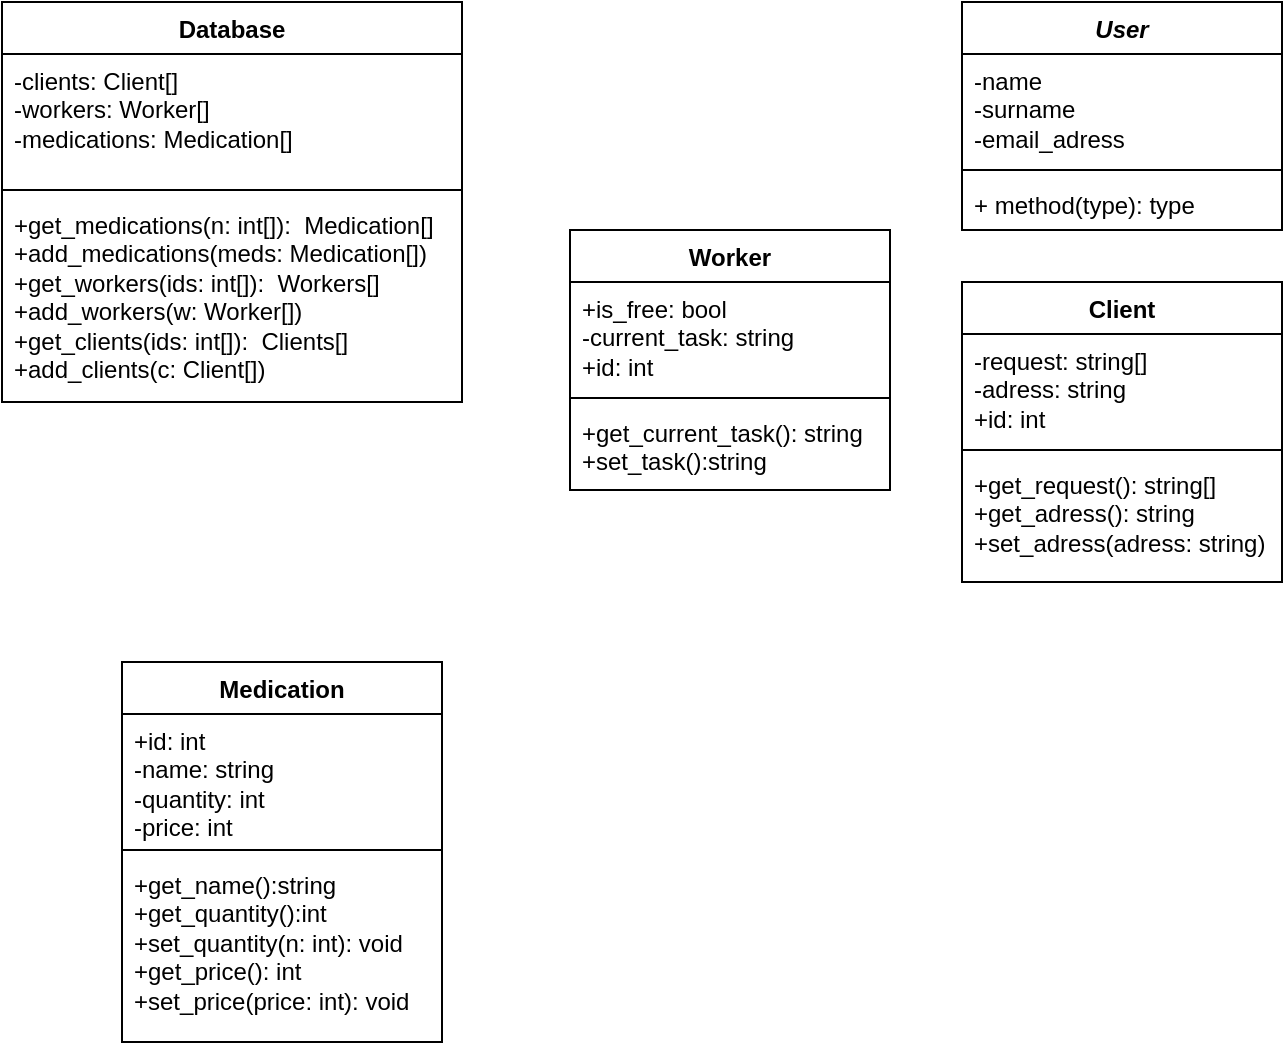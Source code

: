 <mxfile version="26.1.1">
  <diagram id="C5RBs43oDa-KdzZeNtuy" name="Page-1">
    <mxGraphModel dx="1430" dy="757" grid="1" gridSize="10" guides="1" tooltips="1" connect="1" arrows="1" fold="1" page="1" pageScale="1" pageWidth="827" pageHeight="1169" math="0" shadow="0">
      <root>
        <mxCell id="WIyWlLk6GJQsqaUBKTNV-0" />
        <mxCell id="WIyWlLk6GJQsqaUBKTNV-1" parent="WIyWlLk6GJQsqaUBKTNV-0" />
        <mxCell id="IxSXKOBwQXMGK9RXXxhk-0" value="Database" style="swimlane;fontStyle=1;align=center;verticalAlign=top;childLayout=stackLayout;horizontal=1;startSize=26;horizontalStack=0;resizeParent=1;resizeParentMax=0;resizeLast=0;collapsible=1;marginBottom=0;whiteSpace=wrap;html=1;" parent="WIyWlLk6GJQsqaUBKTNV-1" vertex="1">
          <mxGeometry x="50" y="520" width="230" height="200" as="geometry" />
        </mxCell>
        <mxCell id="IxSXKOBwQXMGK9RXXxhk-1" value="-clients: Client[]&lt;div&gt;-workers: Worker[]&lt;/div&gt;&lt;div&gt;-medications: Medication[]&lt;/div&gt;" style="text;strokeColor=none;fillColor=none;align=left;verticalAlign=top;spacingLeft=4;spacingRight=4;overflow=hidden;rotatable=0;points=[[0,0.5],[1,0.5]];portConstraint=eastwest;whiteSpace=wrap;html=1;" parent="IxSXKOBwQXMGK9RXXxhk-0" vertex="1">
          <mxGeometry y="26" width="230" height="64" as="geometry" />
        </mxCell>
        <mxCell id="IxSXKOBwQXMGK9RXXxhk-2" value="" style="line;strokeWidth=1;fillColor=none;align=left;verticalAlign=middle;spacingTop=-1;spacingLeft=3;spacingRight=3;rotatable=0;labelPosition=right;points=[];portConstraint=eastwest;strokeColor=inherit;" parent="IxSXKOBwQXMGK9RXXxhk-0" vertex="1">
          <mxGeometry y="90" width="230" height="8" as="geometry" />
        </mxCell>
        <mxCell id="IxSXKOBwQXMGK9RXXxhk-3" value="+get_medications(n: int[]):&amp;nbsp; Medication[]&lt;div&gt;+add_medications(meds: Medication[])&lt;/div&gt;&lt;div&gt;+get_workers(ids: int[]):&amp;nbsp; Workers[]&lt;div&gt;+add_workers(w: Worker[])&lt;/div&gt;&lt;div&gt;+get_clients(ids: int[]):&amp;nbsp; Clients[]&lt;div&gt;+add_clients(c: Client[])&lt;/div&gt;&lt;/div&gt;&lt;/div&gt;" style="text;strokeColor=none;fillColor=none;align=left;verticalAlign=top;spacingLeft=4;spacingRight=4;overflow=hidden;rotatable=0;points=[[0,0.5],[1,0.5]];portConstraint=eastwest;whiteSpace=wrap;html=1;" parent="IxSXKOBwQXMGK9RXXxhk-0" vertex="1">
          <mxGeometry y="98" width="230" height="102" as="geometry" />
        </mxCell>
        <mxCell id="IxSXKOBwQXMGK9RXXxhk-4" value="Client" style="swimlane;fontStyle=1;align=center;verticalAlign=top;childLayout=stackLayout;horizontal=1;startSize=26;horizontalStack=0;resizeParent=1;resizeParentMax=0;resizeLast=0;collapsible=1;marginBottom=0;whiteSpace=wrap;html=1;" parent="WIyWlLk6GJQsqaUBKTNV-1" vertex="1">
          <mxGeometry x="530" y="660" width="160" height="150" as="geometry" />
        </mxCell>
        <mxCell id="IxSXKOBwQXMGK9RXXxhk-5" value="&lt;div&gt;-request: string[]&lt;/div&gt;&lt;div&gt;-adress: string&lt;/div&gt;&lt;div&gt;+id: int&lt;/div&gt;" style="text;strokeColor=none;fillColor=none;align=left;verticalAlign=top;spacingLeft=4;spacingRight=4;overflow=hidden;rotatable=0;points=[[0,0.5],[1,0.5]];portConstraint=eastwest;whiteSpace=wrap;html=1;" parent="IxSXKOBwQXMGK9RXXxhk-4" vertex="1">
          <mxGeometry y="26" width="160" height="54" as="geometry" />
        </mxCell>
        <mxCell id="IxSXKOBwQXMGK9RXXxhk-6" value="" style="line;strokeWidth=1;fillColor=none;align=left;verticalAlign=middle;spacingTop=-1;spacingLeft=3;spacingRight=3;rotatable=0;labelPosition=right;points=[];portConstraint=eastwest;strokeColor=inherit;" parent="IxSXKOBwQXMGK9RXXxhk-4" vertex="1">
          <mxGeometry y="80" width="160" height="8" as="geometry" />
        </mxCell>
        <mxCell id="IxSXKOBwQXMGK9RXXxhk-7" value="+get_request(): string[]&lt;div&gt;+get_adress(): string&lt;/div&gt;&lt;div&gt;+set_adress(adress: string)&lt;/div&gt;" style="text;strokeColor=none;fillColor=none;align=left;verticalAlign=top;spacingLeft=4;spacingRight=4;overflow=hidden;rotatable=0;points=[[0,0.5],[1,0.5]];portConstraint=eastwest;whiteSpace=wrap;html=1;" parent="IxSXKOBwQXMGK9RXXxhk-4" vertex="1">
          <mxGeometry y="88" width="160" height="62" as="geometry" />
        </mxCell>
        <mxCell id="IxSXKOBwQXMGK9RXXxhk-8" value="&lt;i&gt;User&lt;/i&gt;" style="swimlane;fontStyle=1;align=center;verticalAlign=top;childLayout=stackLayout;horizontal=1;startSize=26;horizontalStack=0;resizeParent=1;resizeParentMax=0;resizeLast=0;collapsible=1;marginBottom=0;whiteSpace=wrap;html=1;" parent="WIyWlLk6GJQsqaUBKTNV-1" vertex="1">
          <mxGeometry x="530" y="520" width="160" height="114" as="geometry" />
        </mxCell>
        <mxCell id="IxSXKOBwQXMGK9RXXxhk-9" value="-name&lt;div&gt;-surname&lt;/div&gt;&lt;div&gt;-email_adress&lt;/div&gt;" style="text;strokeColor=none;fillColor=none;align=left;verticalAlign=top;spacingLeft=4;spacingRight=4;overflow=hidden;rotatable=0;points=[[0,0.5],[1,0.5]];portConstraint=eastwest;whiteSpace=wrap;html=1;" parent="IxSXKOBwQXMGK9RXXxhk-8" vertex="1">
          <mxGeometry y="26" width="160" height="54" as="geometry" />
        </mxCell>
        <mxCell id="IxSXKOBwQXMGK9RXXxhk-10" value="" style="line;strokeWidth=1;fillColor=none;align=left;verticalAlign=middle;spacingTop=-1;spacingLeft=3;spacingRight=3;rotatable=0;labelPosition=right;points=[];portConstraint=eastwest;strokeColor=inherit;" parent="IxSXKOBwQXMGK9RXXxhk-8" vertex="1">
          <mxGeometry y="80" width="160" height="8" as="geometry" />
        </mxCell>
        <mxCell id="IxSXKOBwQXMGK9RXXxhk-11" value="+ method(type): type" style="text;strokeColor=none;fillColor=none;align=left;verticalAlign=top;spacingLeft=4;spacingRight=4;overflow=hidden;rotatable=0;points=[[0,0.5],[1,0.5]];portConstraint=eastwest;whiteSpace=wrap;html=1;" parent="IxSXKOBwQXMGK9RXXxhk-8" vertex="1">
          <mxGeometry y="88" width="160" height="26" as="geometry" />
        </mxCell>
        <mxCell id="hbWUzLnRZI8flPJsr2iu-0" value="Worker" style="swimlane;fontStyle=1;align=center;verticalAlign=top;childLayout=stackLayout;horizontal=1;startSize=26;horizontalStack=0;resizeParent=1;resizeParentMax=0;resizeLast=0;collapsible=1;marginBottom=0;whiteSpace=wrap;html=1;" vertex="1" parent="WIyWlLk6GJQsqaUBKTNV-1">
          <mxGeometry x="334" y="634" width="160" height="130" as="geometry" />
        </mxCell>
        <mxCell id="hbWUzLnRZI8flPJsr2iu-1" value="&lt;div&gt;+is_free: bool&lt;/div&gt;&lt;div&gt;-current_task: string&lt;/div&gt;&lt;div&gt;+id: int&lt;/div&gt;" style="text;strokeColor=none;fillColor=none;align=left;verticalAlign=top;spacingLeft=4;spacingRight=4;overflow=hidden;rotatable=0;points=[[0,0.5],[1,0.5]];portConstraint=eastwest;whiteSpace=wrap;html=1;" vertex="1" parent="hbWUzLnRZI8flPJsr2iu-0">
          <mxGeometry y="26" width="160" height="54" as="geometry" />
        </mxCell>
        <mxCell id="hbWUzLnRZI8flPJsr2iu-2" value="" style="line;strokeWidth=1;fillColor=none;align=left;verticalAlign=middle;spacingTop=-1;spacingLeft=3;spacingRight=3;rotatable=0;labelPosition=right;points=[];portConstraint=eastwest;strokeColor=inherit;" vertex="1" parent="hbWUzLnRZI8flPJsr2iu-0">
          <mxGeometry y="80" width="160" height="8" as="geometry" />
        </mxCell>
        <mxCell id="hbWUzLnRZI8flPJsr2iu-3" value="+get_current_task(): string&lt;div&gt;+set_task():string&lt;/div&gt;" style="text;strokeColor=none;fillColor=none;align=left;verticalAlign=top;spacingLeft=4;spacingRight=4;overflow=hidden;rotatable=0;points=[[0,0.5],[1,0.5]];portConstraint=eastwest;whiteSpace=wrap;html=1;" vertex="1" parent="hbWUzLnRZI8flPJsr2iu-0">
          <mxGeometry y="88" width="160" height="42" as="geometry" />
        </mxCell>
        <mxCell id="hbWUzLnRZI8flPJsr2iu-4" value="Medication" style="swimlane;fontStyle=1;align=center;verticalAlign=top;childLayout=stackLayout;horizontal=1;startSize=26;horizontalStack=0;resizeParent=1;resizeParentMax=0;resizeLast=0;collapsible=1;marginBottom=0;whiteSpace=wrap;html=1;" vertex="1" parent="WIyWlLk6GJQsqaUBKTNV-1">
          <mxGeometry x="110" y="850" width="160" height="190" as="geometry" />
        </mxCell>
        <mxCell id="hbWUzLnRZI8flPJsr2iu-5" value="&lt;div&gt;+id: int&lt;/div&gt;&lt;div&gt;-name: string&lt;/div&gt;&lt;div&gt;-quantity: int&lt;/div&gt;&lt;div&gt;-price: int&lt;/div&gt;" style="text;strokeColor=none;fillColor=none;align=left;verticalAlign=top;spacingLeft=4;spacingRight=4;overflow=hidden;rotatable=0;points=[[0,0.5],[1,0.5]];portConstraint=eastwest;whiteSpace=wrap;html=1;" vertex="1" parent="hbWUzLnRZI8flPJsr2iu-4">
          <mxGeometry y="26" width="160" height="64" as="geometry" />
        </mxCell>
        <mxCell id="hbWUzLnRZI8flPJsr2iu-6" value="" style="line;strokeWidth=1;fillColor=none;align=left;verticalAlign=middle;spacingTop=-1;spacingLeft=3;spacingRight=3;rotatable=0;labelPosition=right;points=[];portConstraint=eastwest;strokeColor=inherit;" vertex="1" parent="hbWUzLnRZI8flPJsr2iu-4">
          <mxGeometry y="90" width="160" height="8" as="geometry" />
        </mxCell>
        <mxCell id="hbWUzLnRZI8flPJsr2iu-7" value="+get_name():string&lt;div&gt;+get_quantity():int&lt;/div&gt;&lt;div&gt;+set_quantity(n: int): void&lt;/div&gt;&lt;div&gt;+get_price(): int&lt;/div&gt;&lt;div&gt;+set_price(price: int): void&lt;/div&gt;" style="text;strokeColor=none;fillColor=none;align=left;verticalAlign=top;spacingLeft=4;spacingRight=4;overflow=hidden;rotatable=0;points=[[0,0.5],[1,0.5]];portConstraint=eastwest;whiteSpace=wrap;html=1;" vertex="1" parent="hbWUzLnRZI8flPJsr2iu-4">
          <mxGeometry y="98" width="160" height="92" as="geometry" />
        </mxCell>
      </root>
    </mxGraphModel>
  </diagram>
</mxfile>

